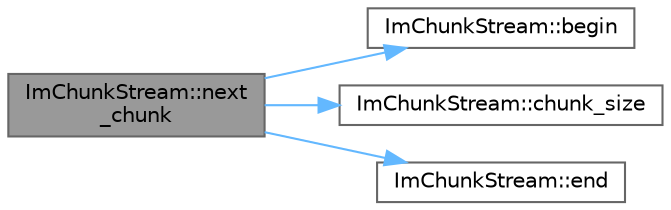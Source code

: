 digraph "ImChunkStream::next_chunk"
{
 // LATEX_PDF_SIZE
  bgcolor="transparent";
  edge [fontname=Helvetica,fontsize=10,labelfontname=Helvetica,labelfontsize=10];
  node [fontname=Helvetica,fontsize=10,shape=box,height=0.2,width=0.4];
  rankdir="LR";
  Node1 [id="Node000001",label="ImChunkStream::next\l_chunk",height=0.2,width=0.4,color="gray40", fillcolor="grey60", style="filled", fontcolor="black",tooltip=" "];
  Node1 -> Node2 [id="edge4_Node000001_Node000002",color="steelblue1",style="solid",tooltip=" "];
  Node2 [id="Node000002",label="ImChunkStream::begin",height=0.2,width=0.4,color="grey40", fillcolor="white", style="filled",URL="$struct_im_chunk_stream.html#a10a9b29c856b3f84ce8811ebfaf2cfe8",tooltip=" "];
  Node1 -> Node3 [id="edge5_Node000001_Node000003",color="steelblue1",style="solid",tooltip=" "];
  Node3 [id="Node000003",label="ImChunkStream::chunk_size",height=0.2,width=0.4,color="grey40", fillcolor="white", style="filled",URL="$struct_im_chunk_stream.html#a1a83609aaee47cf8b59a8ae09a04a06b",tooltip=" "];
  Node1 -> Node4 [id="edge6_Node000001_Node000004",color="steelblue1",style="solid",tooltip=" "];
  Node4 [id="Node000004",label="ImChunkStream::end",height=0.2,width=0.4,color="grey40", fillcolor="white", style="filled",URL="$struct_im_chunk_stream.html#a5c7faa90ac7fa02140a3298dbfdd5cad",tooltip=" "];
}
